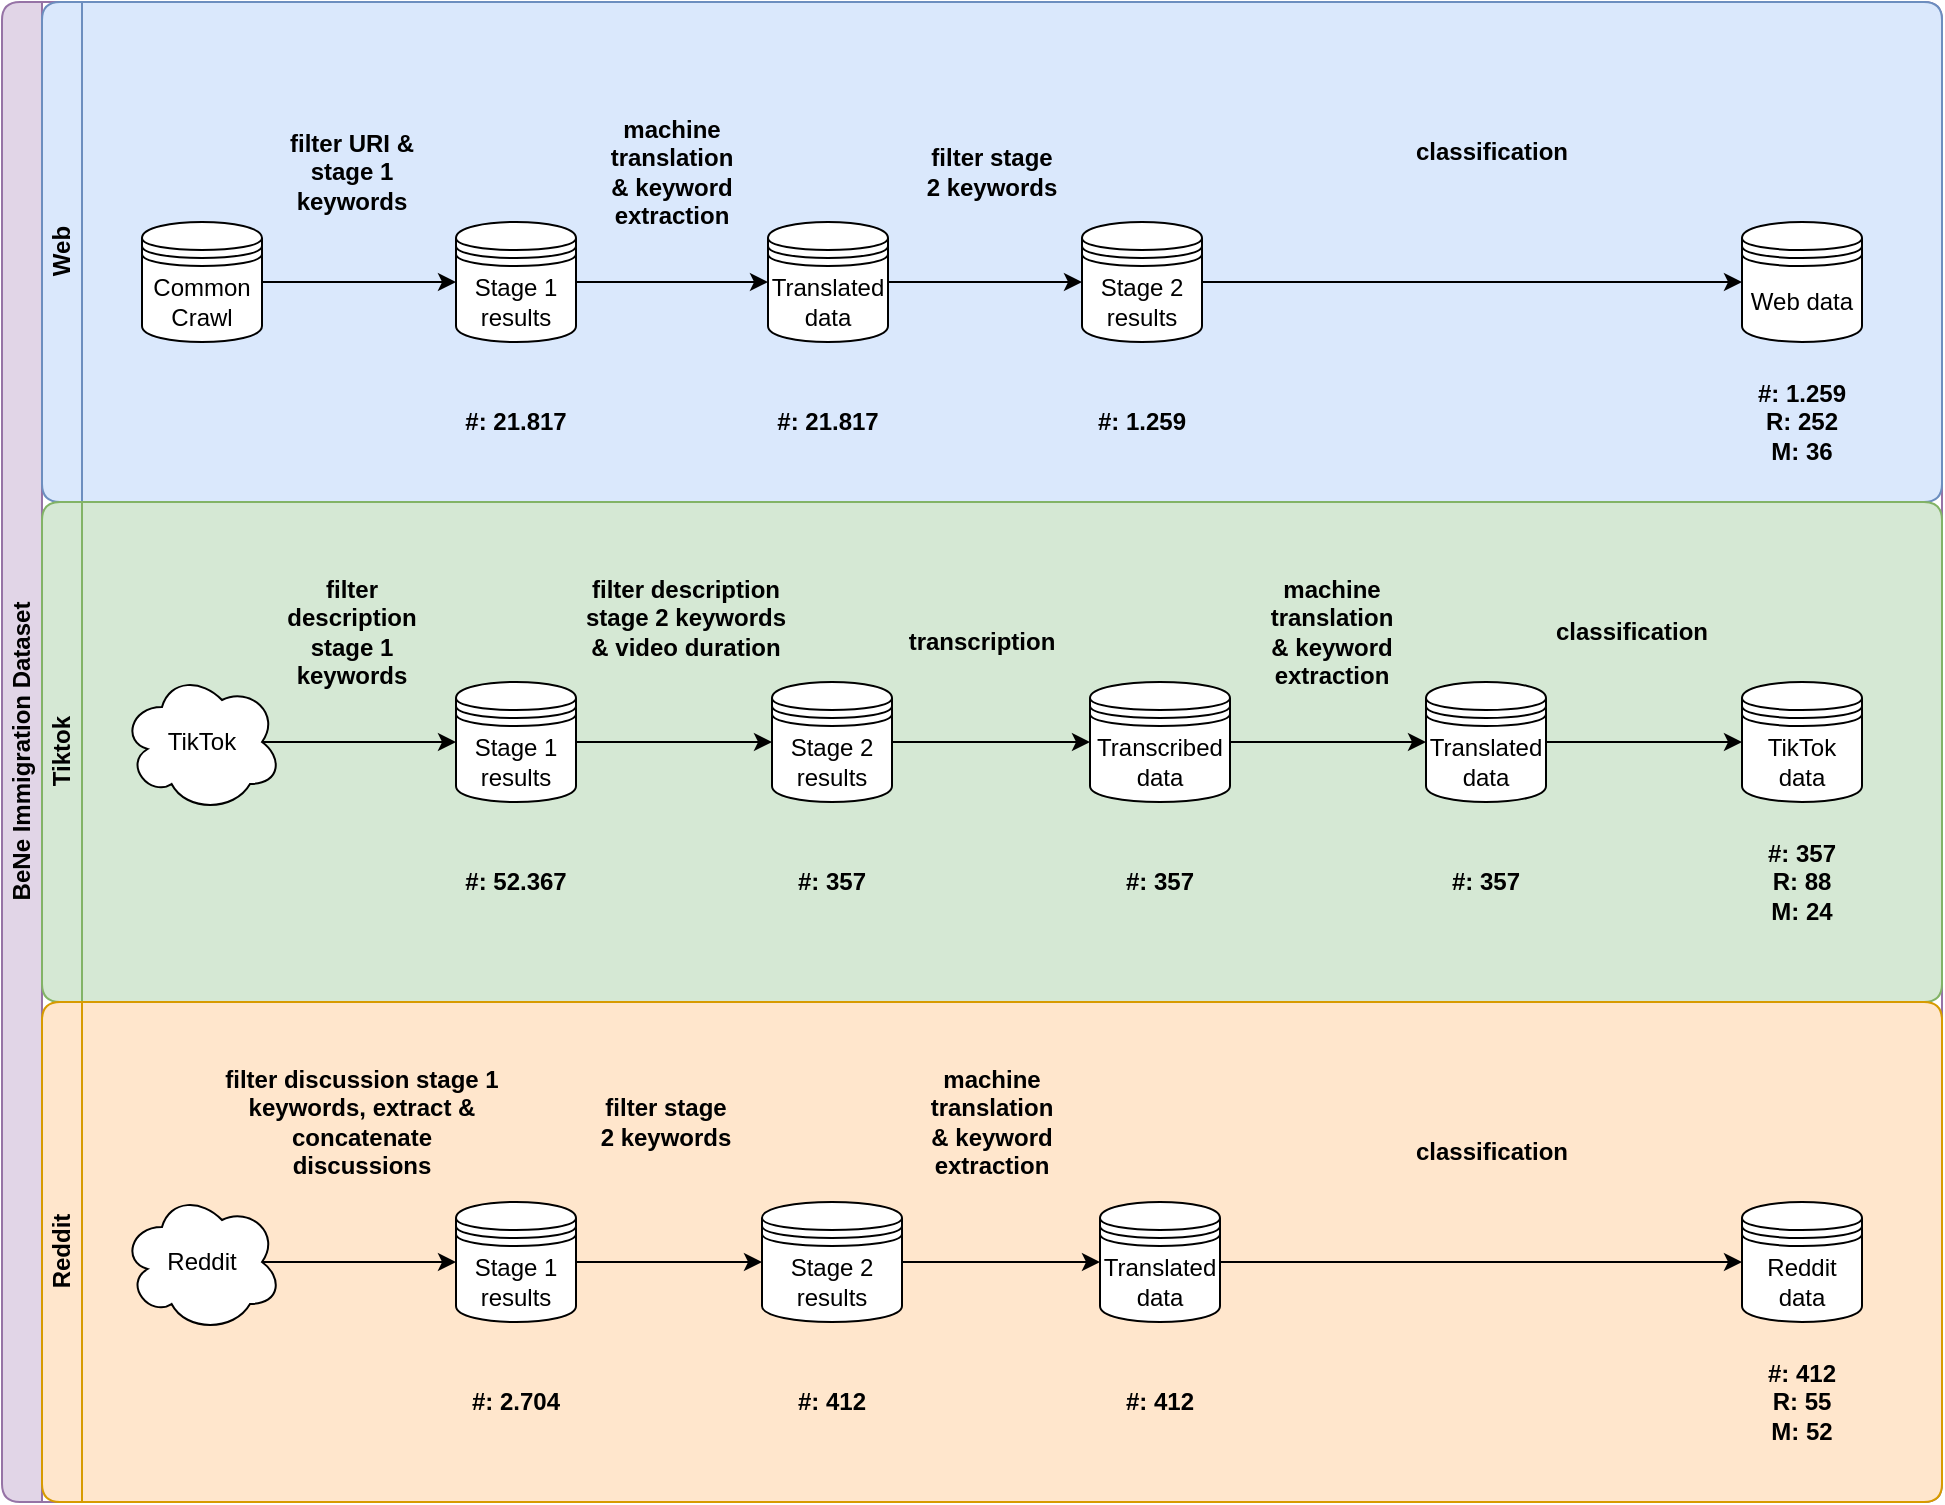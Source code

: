 <mxfile version="26.1.1">
  <diagram id="prtHgNgQTEPvFCAcTncT" name="Page-1">
    <mxGraphModel dx="2074" dy="1155" grid="1" gridSize="10" guides="1" tooltips="1" connect="1" arrows="1" fold="1" page="1" pageScale="1" pageWidth="827" pageHeight="1169" math="0" shadow="0">
      <root>
        <mxCell id="0" />
        <mxCell id="1" parent="0" />
        <mxCell id="dNxyNK7c78bLwvsdeMH5-19" value="BeNe Immigration Dataset" style="swimlane;html=1;childLayout=stackLayout;resizeParent=1;resizeParentMax=0;horizontal=0;startSize=20;horizontalStack=0;movable=1;resizable=1;rotatable=1;deletable=1;editable=1;locked=0;connectable=1;rounded=1;fillColor=#e1d5e7;strokeColor=#9673a6;" parent="1" vertex="1">
          <mxGeometry x="30" y="255" width="970" height="750" as="geometry">
            <mxRectangle x="120" y="120" width="40" height="50" as="alternateBounds" />
          </mxGeometry>
        </mxCell>
        <mxCell id="dNxyNK7c78bLwvsdeMH5-20" value="Web" style="swimlane;html=1;startSize=20;horizontal=0;rounded=1;fillColor=#dae8fc;strokeColor=#6c8ebf;gradientColor=none;fillStyle=auto;swimlaneFillColor=#DAE8FC;" parent="dNxyNK7c78bLwvsdeMH5-19" vertex="1">
          <mxGeometry x="20" width="950" height="250" as="geometry" />
        </mxCell>
        <mxCell id="ugW0ozdRzP4cKi9ihy_w-2" value="Common Crawl" style="shape=datastore;whiteSpace=wrap;html=1;rounded=1;" parent="dNxyNK7c78bLwvsdeMH5-20" vertex="1">
          <mxGeometry x="50" y="110" width="60" height="60" as="geometry" />
        </mxCell>
        <mxCell id="ugW0ozdRzP4cKi9ihy_w-12" style="edgeStyle=orthogonalEdgeStyle;rounded=1;orthogonalLoop=1;jettySize=auto;html=1;exitX=1;exitY=0.5;exitDx=0;exitDy=0;" parent="dNxyNK7c78bLwvsdeMH5-20" source="ugW0ozdRzP4cKi9ihy_w-5" target="ugW0ozdRzP4cKi9ihy_w-6" edge="1">
          <mxGeometry relative="1" as="geometry" />
        </mxCell>
        <mxCell id="ugW0ozdRzP4cKi9ihy_w-5" value="Stage 1 results" style="shape=datastore;whiteSpace=wrap;html=1;rounded=1;" parent="dNxyNK7c78bLwvsdeMH5-20" vertex="1">
          <mxGeometry x="207" y="110" width="60" height="60" as="geometry" />
        </mxCell>
        <mxCell id="ugW0ozdRzP4cKi9ihy_w-13" style="edgeStyle=orthogonalEdgeStyle;rounded=1;orthogonalLoop=1;jettySize=auto;html=1;exitX=1;exitY=0.5;exitDx=0;exitDy=0;entryX=0;entryY=0.5;entryDx=0;entryDy=0;" parent="dNxyNK7c78bLwvsdeMH5-20" source="ugW0ozdRzP4cKi9ihy_w-6" target="ugW0ozdRzP4cKi9ihy_w-7" edge="1">
          <mxGeometry relative="1" as="geometry" />
        </mxCell>
        <mxCell id="ugW0ozdRzP4cKi9ihy_w-6" value="Translated data" style="shape=datastore;whiteSpace=wrap;html=1;rounded=1;" parent="dNxyNK7c78bLwvsdeMH5-20" vertex="1">
          <mxGeometry x="363" y="110" width="60" height="60" as="geometry" />
        </mxCell>
        <mxCell id="ugW0ozdRzP4cKi9ihy_w-14" style="edgeStyle=orthogonalEdgeStyle;rounded=1;orthogonalLoop=1;jettySize=auto;html=1;exitX=1;exitY=0.5;exitDx=0;exitDy=0;entryX=0;entryY=0.5;entryDx=0;entryDy=0;" parent="dNxyNK7c78bLwvsdeMH5-20" source="ugW0ozdRzP4cKi9ihy_w-7" target="ugW0ozdRzP4cKi9ihy_w-8" edge="1">
          <mxGeometry relative="1" as="geometry" />
        </mxCell>
        <mxCell id="ugW0ozdRzP4cKi9ihy_w-7" value="Stage 2 results" style="shape=datastore;whiteSpace=wrap;html=1;rounded=1;" parent="dNxyNK7c78bLwvsdeMH5-20" vertex="1">
          <mxGeometry x="520" y="110" width="60" height="60" as="geometry" />
        </mxCell>
        <mxCell id="ugW0ozdRzP4cKi9ihy_w-8" value="Web data" style="shape=datastore;whiteSpace=wrap;html=1;rounded=1;" parent="dNxyNK7c78bLwvsdeMH5-20" vertex="1">
          <mxGeometry x="850" y="110" width="60" height="60" as="geometry" />
        </mxCell>
        <mxCell id="ugW0ozdRzP4cKi9ihy_w-9" value="" style="endArrow=classic;html=1;rounded=1;exitX=1;exitY=0.5;exitDx=0;exitDy=0;entryX=0;entryY=0.5;entryDx=0;entryDy=0;" parent="dNxyNK7c78bLwvsdeMH5-20" source="ugW0ozdRzP4cKi9ihy_w-2" target="ugW0ozdRzP4cKi9ihy_w-5" edge="1">
          <mxGeometry width="50" height="50" relative="1" as="geometry">
            <mxPoint x="150" y="140" as="sourcePoint" />
            <mxPoint x="450" y="580" as="targetPoint" />
          </mxGeometry>
        </mxCell>
        <mxCell id="ugW0ozdRzP4cKi9ihy_w-10" value="&lt;b&gt;filter URI &amp;amp; stage 1 keywords&lt;/b&gt;" style="text;html=1;align=center;verticalAlign=middle;whiteSpace=wrap;rounded=1;" parent="dNxyNK7c78bLwvsdeMH5-20" vertex="1">
          <mxGeometry x="120" y="70" width="70" height="30" as="geometry" />
        </mxCell>
        <mxCell id="ugW0ozdRzP4cKi9ihy_w-15" value="&lt;b&gt;filter stage 2 keywords&lt;/b&gt;" style="text;html=1;align=center;verticalAlign=middle;whiteSpace=wrap;rounded=1;" parent="dNxyNK7c78bLwvsdeMH5-20" vertex="1">
          <mxGeometry x="440" y="70" width="70" height="30" as="geometry" />
        </mxCell>
        <mxCell id="ugW0ozdRzP4cKi9ihy_w-16" value="&lt;b&gt;machine translation &amp;amp; keyword extraction&lt;/b&gt;" style="text;html=1;align=center;verticalAlign=middle;whiteSpace=wrap;rounded=1;" parent="dNxyNK7c78bLwvsdeMH5-20" vertex="1">
          <mxGeometry x="280" y="70" width="70" height="30" as="geometry" />
        </mxCell>
        <mxCell id="ugW0ozdRzP4cKi9ihy_w-17" value="&lt;b&gt;classification&lt;/b&gt;" style="text;html=1;align=center;verticalAlign=middle;whiteSpace=wrap;rounded=1;" parent="dNxyNK7c78bLwvsdeMH5-20" vertex="1">
          <mxGeometry x="690" y="60" width="70" height="30" as="geometry" />
        </mxCell>
        <mxCell id="oxhq3QY5mhj4Ew_57Wnm-9" value="&lt;b&gt;#: 21.817&lt;/b&gt;" style="text;html=1;align=center;verticalAlign=middle;whiteSpace=wrap;rounded=1;" vertex="1" parent="dNxyNK7c78bLwvsdeMH5-20">
          <mxGeometry x="202" y="195" width="70" height="30" as="geometry" />
        </mxCell>
        <mxCell id="oxhq3QY5mhj4Ew_57Wnm-10" value="&lt;b&gt;#: 21.817&lt;/b&gt;" style="text;html=1;align=center;verticalAlign=middle;whiteSpace=wrap;rounded=1;" vertex="1" parent="dNxyNK7c78bLwvsdeMH5-20">
          <mxGeometry x="358" y="195" width="70" height="30" as="geometry" />
        </mxCell>
        <mxCell id="oxhq3QY5mhj4Ew_57Wnm-11" value="&lt;b&gt;#: 1.259&lt;/b&gt;" style="text;html=1;align=center;verticalAlign=middle;whiteSpace=wrap;rounded=1;" vertex="1" parent="dNxyNK7c78bLwvsdeMH5-20">
          <mxGeometry x="515" y="195" width="70" height="30" as="geometry" />
        </mxCell>
        <mxCell id="oxhq3QY5mhj4Ew_57Wnm-12" value="&lt;b&gt;#: 1.259&lt;/b&gt;&lt;div&gt;&lt;b&gt;R: 252&lt;/b&gt;&lt;/div&gt;&lt;div&gt;&lt;b&gt;M: 36&lt;/b&gt;&lt;/div&gt;" style="text;html=1;align=center;verticalAlign=middle;whiteSpace=wrap;rounded=1;" vertex="1" parent="dNxyNK7c78bLwvsdeMH5-20">
          <mxGeometry x="845" y="195" width="70" height="30" as="geometry" />
        </mxCell>
        <mxCell id="dNxyNK7c78bLwvsdeMH5-21" value="Tiktok" style="swimlane;html=1;startSize=20;horizontal=0;rounded=1;fillColor=#d5e8d4;strokeColor=#82b366;swimlaneFillColor=#D5E8D4;" parent="dNxyNK7c78bLwvsdeMH5-19" vertex="1">
          <mxGeometry x="20" y="250" width="950" height="250" as="geometry" />
        </mxCell>
        <mxCell id="ugW0ozdRzP4cKi9ihy_w-19" style="edgeStyle=orthogonalEdgeStyle;rounded=1;orthogonalLoop=1;jettySize=auto;html=1;exitX=0.875;exitY=0.5;exitDx=0;exitDy=0;exitPerimeter=0;" parent="dNxyNK7c78bLwvsdeMH5-21" source="ugW0ozdRzP4cKi9ihy_w-3" target="ugW0ozdRzP4cKi9ihy_w-18" edge="1">
          <mxGeometry relative="1" as="geometry" />
        </mxCell>
        <mxCell id="ugW0ozdRzP4cKi9ihy_w-3" value="TikTok" style="ellipse;shape=cloud;whiteSpace=wrap;html=1;rounded=1;" parent="dNxyNK7c78bLwvsdeMH5-21" vertex="1">
          <mxGeometry x="40" y="85" width="80" height="70" as="geometry" />
        </mxCell>
        <mxCell id="ugW0ozdRzP4cKi9ihy_w-23" value="" style="edgeStyle=orthogonalEdgeStyle;rounded=1;orthogonalLoop=1;jettySize=auto;html=1;" parent="dNxyNK7c78bLwvsdeMH5-21" source="ugW0ozdRzP4cKi9ihy_w-18" target="ugW0ozdRzP4cKi9ihy_w-21" edge="1">
          <mxGeometry relative="1" as="geometry" />
        </mxCell>
        <mxCell id="ugW0ozdRzP4cKi9ihy_w-18" value="Stage 1 results" style="shape=datastore;whiteSpace=wrap;html=1;rounded=1;" parent="dNxyNK7c78bLwvsdeMH5-21" vertex="1">
          <mxGeometry x="207" y="90" width="60" height="60" as="geometry" />
        </mxCell>
        <mxCell id="ugW0ozdRzP4cKi9ihy_w-20" value="&lt;b&gt;filter description stage 1 keywords&lt;/b&gt;" style="text;html=1;align=center;verticalAlign=middle;whiteSpace=wrap;rounded=1;" parent="dNxyNK7c78bLwvsdeMH5-21" vertex="1">
          <mxGeometry x="120" y="50" width="70" height="30" as="geometry" />
        </mxCell>
        <mxCell id="ugW0ozdRzP4cKi9ihy_w-26" value="" style="edgeStyle=orthogonalEdgeStyle;rounded=1;orthogonalLoop=1;jettySize=auto;html=1;" parent="dNxyNK7c78bLwvsdeMH5-21" source="ugW0ozdRzP4cKi9ihy_w-21" target="ugW0ozdRzP4cKi9ihy_w-25" edge="1">
          <mxGeometry relative="1" as="geometry" />
        </mxCell>
        <mxCell id="ugW0ozdRzP4cKi9ihy_w-21" value="Stage 2 results" style="shape=datastore;whiteSpace=wrap;html=1;rounded=1;" parent="dNxyNK7c78bLwvsdeMH5-21" vertex="1">
          <mxGeometry x="365" y="90" width="60" height="60" as="geometry" />
        </mxCell>
        <mxCell id="ugW0ozdRzP4cKi9ihy_w-24" value="&lt;b&gt;filter description stage 2 keywords &amp;amp; video duration&lt;/b&gt;" style="text;html=1;align=center;verticalAlign=middle;whiteSpace=wrap;rounded=1;" parent="dNxyNK7c78bLwvsdeMH5-21" vertex="1">
          <mxGeometry x="267" y="35" width="110" height="45" as="geometry" />
        </mxCell>
        <mxCell id="ugW0ozdRzP4cKi9ihy_w-30" value="" style="edgeStyle=orthogonalEdgeStyle;rounded=1;orthogonalLoop=1;jettySize=auto;html=1;" parent="dNxyNK7c78bLwvsdeMH5-21" source="ugW0ozdRzP4cKi9ihy_w-25" target="ugW0ozdRzP4cKi9ihy_w-28" edge="1">
          <mxGeometry relative="1" as="geometry" />
        </mxCell>
        <mxCell id="ugW0ozdRzP4cKi9ihy_w-25" value="Transcribed data" style="shape=datastore;whiteSpace=wrap;html=1;rounded=1;" parent="dNxyNK7c78bLwvsdeMH5-21" vertex="1">
          <mxGeometry x="524" y="90" width="70" height="60" as="geometry" />
        </mxCell>
        <mxCell id="ugW0ozdRzP4cKi9ihy_w-27" value="&lt;b&gt;transcription&lt;/b&gt;" style="text;html=1;align=center;verticalAlign=middle;whiteSpace=wrap;rounded=1;" parent="dNxyNK7c78bLwvsdeMH5-21" vertex="1">
          <mxGeometry x="435" y="55" width="70" height="30" as="geometry" />
        </mxCell>
        <mxCell id="ugW0ozdRzP4cKi9ihy_w-46" value="" style="edgeStyle=orthogonalEdgeStyle;rounded=1;orthogonalLoop=1;jettySize=auto;html=1;" parent="dNxyNK7c78bLwvsdeMH5-21" source="ugW0ozdRzP4cKi9ihy_w-28" target="ugW0ozdRzP4cKi9ihy_w-45" edge="1">
          <mxGeometry relative="1" as="geometry" />
        </mxCell>
        <mxCell id="ugW0ozdRzP4cKi9ihy_w-28" value="Translated data" style="shape=datastore;whiteSpace=wrap;html=1;rounded=1;" parent="dNxyNK7c78bLwvsdeMH5-21" vertex="1">
          <mxGeometry x="692" y="90" width="60" height="60" as="geometry" />
        </mxCell>
        <mxCell id="ugW0ozdRzP4cKi9ihy_w-29" value="&lt;b&gt;machine translation &amp;amp; keyword extraction&lt;/b&gt;" style="text;html=1;align=center;verticalAlign=middle;whiteSpace=wrap;rounded=1;" parent="dNxyNK7c78bLwvsdeMH5-21" vertex="1">
          <mxGeometry x="610" y="50" width="70" height="30" as="geometry" />
        </mxCell>
        <mxCell id="ugW0ozdRzP4cKi9ihy_w-45" value="TikTok data" style="shape=datastore;whiteSpace=wrap;html=1;rounded=1;" parent="dNxyNK7c78bLwvsdeMH5-21" vertex="1">
          <mxGeometry x="850" y="90" width="60" height="60" as="geometry" />
        </mxCell>
        <mxCell id="ugW0ozdRzP4cKi9ihy_w-47" value="&lt;b&gt;classification&lt;/b&gt;" style="text;html=1;align=center;verticalAlign=middle;whiteSpace=wrap;rounded=1;" parent="dNxyNK7c78bLwvsdeMH5-21" vertex="1">
          <mxGeometry x="760" y="50" width="70" height="30" as="geometry" />
        </mxCell>
        <mxCell id="oxhq3QY5mhj4Ew_57Wnm-13" value="&lt;b&gt;#: 52.367&lt;/b&gt;" style="text;html=1;align=center;verticalAlign=middle;whiteSpace=wrap;rounded=1;" vertex="1" parent="dNxyNK7c78bLwvsdeMH5-21">
          <mxGeometry x="202" y="175" width="70" height="30" as="geometry" />
        </mxCell>
        <mxCell id="oxhq3QY5mhj4Ew_57Wnm-14" value="&lt;b&gt;#: 357&lt;/b&gt;" style="text;html=1;align=center;verticalAlign=middle;whiteSpace=wrap;rounded=1;" vertex="1" parent="dNxyNK7c78bLwvsdeMH5-21">
          <mxGeometry x="360" y="175" width="70" height="30" as="geometry" />
        </mxCell>
        <mxCell id="oxhq3QY5mhj4Ew_57Wnm-15" value="&lt;b&gt;#: 357&lt;/b&gt;" style="text;html=1;align=center;verticalAlign=middle;whiteSpace=wrap;rounded=1;" vertex="1" parent="dNxyNK7c78bLwvsdeMH5-21">
          <mxGeometry x="524" y="175" width="70" height="30" as="geometry" />
        </mxCell>
        <mxCell id="oxhq3QY5mhj4Ew_57Wnm-16" value="&lt;b&gt;#: 357&lt;/b&gt;" style="text;html=1;align=center;verticalAlign=middle;whiteSpace=wrap;rounded=1;" vertex="1" parent="dNxyNK7c78bLwvsdeMH5-21">
          <mxGeometry x="687" y="175" width="70" height="30" as="geometry" />
        </mxCell>
        <mxCell id="oxhq3QY5mhj4Ew_57Wnm-17" value="&lt;b&gt;#: 357&lt;/b&gt;&lt;div&gt;&lt;b&gt;R: 88&lt;/b&gt;&lt;/div&gt;&lt;div&gt;&lt;b&gt;M: 24&lt;/b&gt;&lt;/div&gt;" style="text;html=1;align=center;verticalAlign=middle;whiteSpace=wrap;rounded=1;" vertex="1" parent="dNxyNK7c78bLwvsdeMH5-21">
          <mxGeometry x="845" y="175" width="70" height="30" as="geometry" />
        </mxCell>
        <mxCell id="dNxyNK7c78bLwvsdeMH5-22" value="Reddit" style="swimlane;html=1;startSize=20;horizontal=0;rounded=1;fillColor=#ffe6cc;strokeColor=#d79b00;swimlaneFillColor=#FFE6CC;" parent="dNxyNK7c78bLwvsdeMH5-19" vertex="1">
          <mxGeometry x="20" y="500" width="950" height="250" as="geometry" />
        </mxCell>
        <mxCell id="ugW0ozdRzP4cKi9ihy_w-50" style="edgeStyle=orthogonalEdgeStyle;rounded=1;orthogonalLoop=1;jettySize=auto;html=1;exitX=0.875;exitY=0.5;exitDx=0;exitDy=0;exitPerimeter=0;" parent="dNxyNK7c78bLwvsdeMH5-22" source="ugW0ozdRzP4cKi9ihy_w-51" edge="1">
          <mxGeometry relative="1" as="geometry">
            <mxPoint x="207" y="130" as="targetPoint" />
          </mxGeometry>
        </mxCell>
        <mxCell id="ugW0ozdRzP4cKi9ihy_w-51" value="Reddit" style="ellipse;shape=cloud;whiteSpace=wrap;html=1;rounded=1;" parent="dNxyNK7c78bLwvsdeMH5-22" vertex="1">
          <mxGeometry x="40" y="95" width="80" height="70" as="geometry" />
        </mxCell>
        <mxCell id="ugW0ozdRzP4cKi9ihy_w-54" value="&lt;b&gt;filter discussion stage 1 keywords,&amp;nbsp;&lt;/b&gt;&lt;b&gt;extract &amp;amp; concatenate discussions&lt;/b&gt;" style="text;html=1;align=center;verticalAlign=middle;whiteSpace=wrap;rounded=1;" parent="dNxyNK7c78bLwvsdeMH5-22" vertex="1">
          <mxGeometry x="90" y="30" width="140" height="60" as="geometry" />
        </mxCell>
        <mxCell id="ugW0ozdRzP4cKi9ihy_w-55" value="" style="edgeStyle=orthogonalEdgeStyle;rounded=1;orthogonalLoop=1;jettySize=auto;html=1;" parent="dNxyNK7c78bLwvsdeMH5-22" source="ugW0ozdRzP4cKi9ihy_w-56" target="ugW0ozdRzP4cKi9ihy_w-59" edge="1">
          <mxGeometry relative="1" as="geometry" />
        </mxCell>
        <mxCell id="ugW0ozdRzP4cKi9ihy_w-56" value="Stage 1 results" style="shape=datastore;whiteSpace=wrap;html=1;rounded=1;" parent="dNxyNK7c78bLwvsdeMH5-22" vertex="1">
          <mxGeometry x="207" y="100" width="60" height="60" as="geometry" />
        </mxCell>
        <mxCell id="ugW0ozdRzP4cKi9ihy_w-58" value="" style="edgeStyle=orthogonalEdgeStyle;rounded=1;orthogonalLoop=1;jettySize=auto;html=1;" parent="dNxyNK7c78bLwvsdeMH5-22" source="ugW0ozdRzP4cKi9ihy_w-59" target="ugW0ozdRzP4cKi9ihy_w-62" edge="1">
          <mxGeometry relative="1" as="geometry" />
        </mxCell>
        <mxCell id="ugW0ozdRzP4cKi9ihy_w-59" value="Stage 2 results" style="shape=datastore;whiteSpace=wrap;html=1;rounded=1;" parent="dNxyNK7c78bLwvsdeMH5-22" vertex="1">
          <mxGeometry x="360" y="100" width="70" height="60" as="geometry" />
        </mxCell>
        <mxCell id="ugW0ozdRzP4cKi9ihy_w-60" value="&lt;b&gt;filter stage 2 keywords&lt;/b&gt;" style="text;html=1;align=center;verticalAlign=middle;whiteSpace=wrap;rounded=1;" parent="dNxyNK7c78bLwvsdeMH5-22" vertex="1">
          <mxGeometry x="277" y="45" width="70" height="30" as="geometry" />
        </mxCell>
        <mxCell id="ugW0ozdRzP4cKi9ihy_w-61" value="" style="edgeStyle=orthogonalEdgeStyle;rounded=1;orthogonalLoop=1;jettySize=auto;html=1;" parent="dNxyNK7c78bLwvsdeMH5-22" source="ugW0ozdRzP4cKi9ihy_w-62" target="ugW0ozdRzP4cKi9ihy_w-64" edge="1">
          <mxGeometry relative="1" as="geometry" />
        </mxCell>
        <mxCell id="ugW0ozdRzP4cKi9ihy_w-62" value="Translated data" style="shape=datastore;whiteSpace=wrap;html=1;rounded=1;" parent="dNxyNK7c78bLwvsdeMH5-22" vertex="1">
          <mxGeometry x="529" y="100" width="60" height="60" as="geometry" />
        </mxCell>
        <mxCell id="ugW0ozdRzP4cKi9ihy_w-63" value="&lt;b&gt;machine translation &amp;amp; keyword extraction&lt;/b&gt;" style="text;html=1;align=center;verticalAlign=middle;whiteSpace=wrap;rounded=1;" parent="dNxyNK7c78bLwvsdeMH5-22" vertex="1">
          <mxGeometry x="440" y="45" width="70" height="30" as="geometry" />
        </mxCell>
        <mxCell id="ugW0ozdRzP4cKi9ihy_w-64" value="Reddit data" style="shape=datastore;whiteSpace=wrap;html=1;rounded=1;" parent="dNxyNK7c78bLwvsdeMH5-22" vertex="1">
          <mxGeometry x="850" y="100" width="60" height="60" as="geometry" />
        </mxCell>
        <mxCell id="ugW0ozdRzP4cKi9ihy_w-65" value="&lt;b&gt;classification&lt;/b&gt;" style="text;html=1;align=center;verticalAlign=middle;whiteSpace=wrap;rounded=1;" parent="dNxyNK7c78bLwvsdeMH5-22" vertex="1">
          <mxGeometry x="690" y="60" width="70" height="30" as="geometry" />
        </mxCell>
        <mxCell id="oxhq3QY5mhj4Ew_57Wnm-18" value="&lt;b&gt;#: 2.704&lt;/b&gt;" style="text;html=1;align=center;verticalAlign=middle;whiteSpace=wrap;rounded=1;" vertex="1" parent="dNxyNK7c78bLwvsdeMH5-22">
          <mxGeometry x="202" y="185" width="70" height="30" as="geometry" />
        </mxCell>
        <mxCell id="oxhq3QY5mhj4Ew_57Wnm-20" value="&lt;b&gt;#: 412&lt;/b&gt;" style="text;html=1;align=center;verticalAlign=middle;whiteSpace=wrap;rounded=1;" vertex="1" parent="dNxyNK7c78bLwvsdeMH5-22">
          <mxGeometry x="360" y="185" width="70" height="30" as="geometry" />
        </mxCell>
        <mxCell id="oxhq3QY5mhj4Ew_57Wnm-21" value="&lt;b&gt;#: 412&lt;/b&gt;" style="text;html=1;align=center;verticalAlign=middle;whiteSpace=wrap;rounded=1;" vertex="1" parent="dNxyNK7c78bLwvsdeMH5-22">
          <mxGeometry x="524" y="185" width="70" height="30" as="geometry" />
        </mxCell>
        <mxCell id="oxhq3QY5mhj4Ew_57Wnm-22" value="&lt;b&gt;#: 412&lt;/b&gt;&lt;div&gt;&lt;b&gt;R: 55&lt;/b&gt;&lt;/div&gt;&lt;div&gt;&lt;b&gt;M: 52&lt;/b&gt;&lt;/div&gt;" style="text;html=1;align=center;verticalAlign=middle;whiteSpace=wrap;rounded=1;" vertex="1" parent="dNxyNK7c78bLwvsdeMH5-22">
          <mxGeometry x="845" y="185" width="70" height="30" as="geometry" />
        </mxCell>
      </root>
    </mxGraphModel>
  </diagram>
</mxfile>
